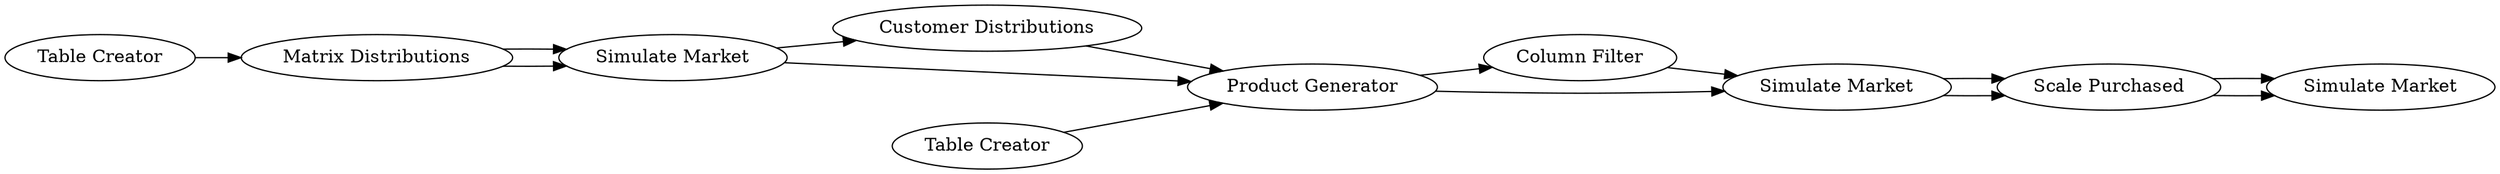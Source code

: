 digraph {
	1 [label="Table Creator"]
	2 [label="Matrix Distributions"]
	3 [label="Simulate Market"]
	4 [label="Customer Distributions"]
	5 [label="Table Creator"]
	6 [label="Product Generator"]
	7 [label="Column Filter"]
	8 [label="Simulate Market"]
	9 [label="Scale Purchased"]
	10 [label="Simulate Market"]
	1 -> 2
	2 -> 3
	2 -> 3
	3 -> 6
	3 -> 4
	4 -> 6
	5 -> 6
	6 -> 7
	6 -> 8
	7 -> 8
	8 -> 9
	8 -> 9
	9 -> 10
	9 -> 10
	rankdir=LR
}
